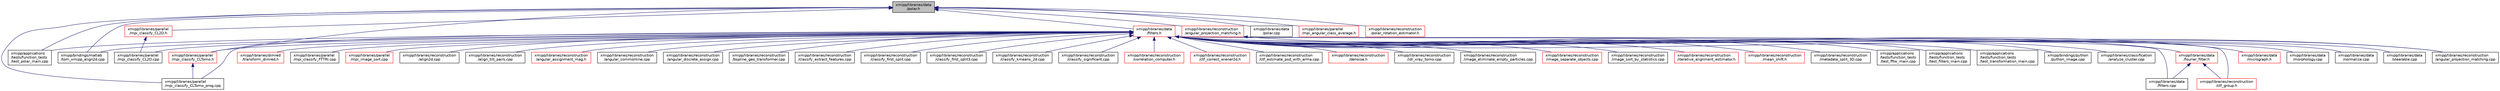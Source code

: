 digraph "xmipp/libraries/data/polar.h"
{
  edge [fontname="Helvetica",fontsize="10",labelfontname="Helvetica",labelfontsize="10"];
  node [fontname="Helvetica",fontsize="10",shape=record];
  Node36 [label="xmipp/libraries/data\l/polar.h",height=0.2,width=0.4,color="black", fillcolor="grey75", style="filled", fontcolor="black"];
  Node36 -> Node37 [dir="back",color="midnightblue",fontsize="10",style="solid",fontname="Helvetica"];
  Node37 [label="xmipp/applications\l/tests/function_tests\l/test_polar_main.cpp",height=0.2,width=0.4,color="black", fillcolor="white", style="filled",URL="$test__polar__main_8cpp.html"];
  Node36 -> Node38 [dir="back",color="midnightblue",fontsize="10",style="solid",fontname="Helvetica"];
  Node38 [label="xmipp/bindings/matlab\l/tom_xmipp_align2d.cpp",height=0.2,width=0.4,color="black", fillcolor="white", style="filled",URL="$tom__xmipp__align2d_8cpp.html"];
  Node36 -> Node39 [dir="back",color="midnightblue",fontsize="10",style="solid",fontname="Helvetica"];
  Node39 [label="xmipp/libraries/data\l/filters.h",height=0.2,width=0.4,color="red", fillcolor="white", style="filled",URL="$filters_8h.html"];
  Node39 -> Node40 [dir="back",color="midnightblue",fontsize="10",style="solid",fontname="Helvetica"];
  Node40 [label="xmipp/applications\l/tests/function_tests\l/test_fftw_main.cpp",height=0.2,width=0.4,color="black", fillcolor="white", style="filled",URL="$test__fftw__main_8cpp.html"];
  Node39 -> Node41 [dir="back",color="midnightblue",fontsize="10",style="solid",fontname="Helvetica"];
  Node41 [label="xmipp/applications\l/tests/function_tests\l/test_filters_main.cpp",height=0.2,width=0.4,color="black", fillcolor="white", style="filled",URL="$test__filters__main_8cpp.html"];
  Node39 -> Node37 [dir="back",color="midnightblue",fontsize="10",style="solid",fontname="Helvetica"];
  Node39 -> Node42 [dir="back",color="midnightblue",fontsize="10",style="solid",fontname="Helvetica"];
  Node42 [label="xmipp/applications\l/tests/function_tests\l/test_transformation_main.cpp",height=0.2,width=0.4,color="black", fillcolor="white", style="filled",URL="$test__transformation__main_8cpp.html"];
  Node39 -> Node38 [dir="back",color="midnightblue",fontsize="10",style="solid",fontname="Helvetica"];
  Node39 -> Node43 [dir="back",color="midnightblue",fontsize="10",style="solid",fontname="Helvetica"];
  Node43 [label="xmipp/bindings/python\l/python_image.cpp",height=0.2,width=0.4,color="black", fillcolor="white", style="filled",URL="$python__image_8cpp.html"];
  Node39 -> Node44 [dir="back",color="midnightblue",fontsize="10",style="solid",fontname="Helvetica"];
  Node44 [label="xmipp/libraries/classification\l/analyze_cluster.cpp",height=0.2,width=0.4,color="black", fillcolor="white", style="filled",URL="$analyze__cluster_8cpp.html"];
  Node39 -> Node45 [dir="back",color="midnightblue",fontsize="10",style="solid",fontname="Helvetica"];
  Node45 [label="xmipp/libraries/data\l/filters.cpp",height=0.2,width=0.4,color="black", fillcolor="white", style="filled",URL="$filters_8cpp.html"];
  Node39 -> Node46 [dir="back",color="midnightblue",fontsize="10",style="solid",fontname="Helvetica"];
  Node46 [label="xmipp/libraries/data\l/fourier_filter.h",height=0.2,width=0.4,color="red", fillcolor="white", style="filled",URL="$fourier__filter_8h.html"];
  Node46 -> Node45 [dir="back",color="midnightblue",fontsize="10",style="solid",fontname="Helvetica"];
  Node46 -> Node75 [dir="back",color="midnightblue",fontsize="10",style="solid",fontname="Helvetica"];
  Node75 [label="xmipp/libraries/reconstruction\l/ctf_group.h",height=0.2,width=0.4,color="red", fillcolor="white", style="filled",URL="$ctf__group_8h.html"];
  Node39 -> Node127 [dir="back",color="midnightblue",fontsize="10",style="solid",fontname="Helvetica"];
  Node127 [label="xmipp/libraries/data\l/micrograph.h",height=0.2,width=0.4,color="red", fillcolor="white", style="filled",URL="$micrograph_8h.html"];
  Node39 -> Node146 [dir="back",color="midnightblue",fontsize="10",style="solid",fontname="Helvetica"];
  Node146 [label="xmipp/libraries/data\l/morphology.cpp",height=0.2,width=0.4,color="black", fillcolor="white", style="filled",URL="$morphology_8cpp.html"];
  Node39 -> Node147 [dir="back",color="midnightblue",fontsize="10",style="solid",fontname="Helvetica"];
  Node147 [label="xmipp/libraries/data\l/normalize.cpp",height=0.2,width=0.4,color="black", fillcolor="white", style="filled",URL="$normalize_8cpp.html"];
  Node39 -> Node148 [dir="back",color="midnightblue",fontsize="10",style="solid",fontname="Helvetica"];
  Node148 [label="xmipp/libraries/data\l/steerable.cpp",height=0.2,width=0.4,color="black", fillcolor="white", style="filled",URL="$steerable_8cpp.html"];
  Node39 -> Node149 [dir="back",color="midnightblue",fontsize="10",style="solid",fontname="Helvetica"];
  Node149 [label="xmipp/libraries/dimred\l/transform_dimred.h",height=0.2,width=0.4,color="red", fillcolor="white", style="filled",URL="$transform__dimred_8h.html"];
  Node39 -> Node152 [dir="back",color="midnightblue",fontsize="10",style="solid",fontname="Helvetica"];
  Node152 [label="xmipp/libraries/parallel\l/mpi_classify_CL2D.cpp",height=0.2,width=0.4,color="black", fillcolor="white", style="filled",URL="$mpi__classify__CL2D_8cpp.html"];
  Node39 -> Node153 [dir="back",color="midnightblue",fontsize="10",style="solid",fontname="Helvetica"];
  Node153 [label="xmipp/libraries/parallel\l/mpi_classify_CLTomo.h",height=0.2,width=0.4,color="red", fillcolor="white", style="filled",URL="$mpi__classify__CLTomo_8h.html"];
  Node153 -> Node155 [dir="back",color="midnightblue",fontsize="10",style="solid",fontname="Helvetica"];
  Node155 [label="xmipp/libraries/parallel\l/mpi_classify_CLTomo_prog.cpp",height=0.2,width=0.4,color="black", fillcolor="white", style="filled",URL="$mpi__classify__CLTomo__prog_8cpp.html"];
  Node39 -> Node155 [dir="back",color="midnightblue",fontsize="10",style="solid",fontname="Helvetica"];
  Node39 -> Node156 [dir="back",color="midnightblue",fontsize="10",style="solid",fontname="Helvetica"];
  Node156 [label="xmipp/libraries/parallel\l/mpi_classify_FTTRI.cpp",height=0.2,width=0.4,color="black", fillcolor="white", style="filled",URL="$mpi__classify__FTTRI_8cpp.html"];
  Node39 -> Node157 [dir="back",color="midnightblue",fontsize="10",style="solid",fontname="Helvetica"];
  Node157 [label="xmipp/libraries/parallel\l/mpi_image_sort.cpp",height=0.2,width=0.4,color="red", fillcolor="white", style="filled",URL="$mpi__image__sort_8cpp.html"];
  Node39 -> Node159 [dir="back",color="midnightblue",fontsize="10",style="solid",fontname="Helvetica"];
  Node159 [label="xmipp/libraries/reconstruction\l/align2d.cpp",height=0.2,width=0.4,color="black", fillcolor="white", style="filled",URL="$align2d_8cpp.html"];
  Node39 -> Node160 [dir="back",color="midnightblue",fontsize="10",style="solid",fontname="Helvetica"];
  Node160 [label="xmipp/libraries/reconstruction\l/align_tilt_pairs.cpp",height=0.2,width=0.4,color="black", fillcolor="white", style="filled",URL="$align__tilt__pairs_8cpp.html"];
  Node39 -> Node161 [dir="back",color="midnightblue",fontsize="10",style="solid",fontname="Helvetica"];
  Node161 [label="xmipp/libraries/reconstruction\l/angular_assignment_mag.h",height=0.2,width=0.4,color="red", fillcolor="white", style="filled",URL="$angular__assignment__mag_8h.html"];
  Node39 -> Node167 [dir="back",color="midnightblue",fontsize="10",style="solid",fontname="Helvetica"];
  Node167 [label="xmipp/libraries/reconstruction\l/angular_commonline.cpp",height=0.2,width=0.4,color="black", fillcolor="white", style="filled",URL="$angular__commonline_8cpp.html"];
  Node39 -> Node168 [dir="back",color="midnightblue",fontsize="10",style="solid",fontname="Helvetica"];
  Node168 [label="xmipp/libraries/reconstruction\l/angular_discrete_assign.cpp",height=0.2,width=0.4,color="black", fillcolor="white", style="filled",URL="$angular__discrete__assign_8cpp.html"];
  Node39 -> Node169 [dir="back",color="midnightblue",fontsize="10",style="solid",fontname="Helvetica"];
  Node169 [label="xmipp/libraries/reconstruction\l/angular_projection_matching.cpp",height=0.2,width=0.4,color="black", fillcolor="white", style="filled",URL="$angular__projection__matching_8cpp.html"];
  Node39 -> Node170 [dir="back",color="midnightblue",fontsize="10",style="solid",fontname="Helvetica"];
  Node170 [label="xmipp/libraries/reconstruction\l/bspline_geo_transformer.cpp",height=0.2,width=0.4,color="black", fillcolor="white", style="filled",URL="$bspline__geo__transformer_8cpp.html"];
  Node39 -> Node171 [dir="back",color="midnightblue",fontsize="10",style="solid",fontname="Helvetica"];
  Node171 [label="xmipp/libraries/reconstruction\l/classify_extract_features.cpp",height=0.2,width=0.4,color="black", fillcolor="white", style="filled",URL="$classify__extract__features_8cpp.html"];
  Node39 -> Node172 [dir="back",color="midnightblue",fontsize="10",style="solid",fontname="Helvetica"];
  Node172 [label="xmipp/libraries/reconstruction\l/classify_first_split.cpp",height=0.2,width=0.4,color="black", fillcolor="white", style="filled",URL="$classify__first__split_8cpp.html"];
  Node39 -> Node173 [dir="back",color="midnightblue",fontsize="10",style="solid",fontname="Helvetica"];
  Node173 [label="xmipp/libraries/reconstruction\l/classify_first_split3.cpp",height=0.2,width=0.4,color="black", fillcolor="white", style="filled",URL="$classify__first__split3_8cpp.html"];
  Node39 -> Node174 [dir="back",color="midnightblue",fontsize="10",style="solid",fontname="Helvetica"];
  Node174 [label="xmipp/libraries/reconstruction\l/classify_kmeans_2d.cpp",height=0.2,width=0.4,color="black", fillcolor="white", style="filled",URL="$classify__kmeans__2d_8cpp.html"];
  Node39 -> Node175 [dir="back",color="midnightblue",fontsize="10",style="solid",fontname="Helvetica"];
  Node175 [label="xmipp/libraries/reconstruction\l/classify_significant.cpp",height=0.2,width=0.4,color="black", fillcolor="white", style="filled",URL="$classify__significant_8cpp.html"];
  Node39 -> Node176 [dir="back",color="midnightblue",fontsize="10",style="solid",fontname="Helvetica"];
  Node176 [label="xmipp/libraries/reconstruction\l/correlation_computer.h",height=0.2,width=0.4,color="red", fillcolor="white", style="filled",URL="$correlation__computer_8h.html"];
  Node39 -> Node179 [dir="back",color="midnightblue",fontsize="10",style="solid",fontname="Helvetica"];
  Node179 [label="xmipp/libraries/reconstruction\l/ctf_correct_wiener2d.h",height=0.2,width=0.4,color="red", fillcolor="white", style="filled",URL="$ctf__correct__wiener2d_8h.html"];
  Node39 -> Node183 [dir="back",color="midnightblue",fontsize="10",style="solid",fontname="Helvetica"];
  Node183 [label="xmipp/libraries/reconstruction\l/ctf_estimate_psd_with_arma.cpp",height=0.2,width=0.4,color="black", fillcolor="white", style="filled",URL="$ctf__estimate__psd__with__arma_8cpp.html"];
  Node39 -> Node75 [dir="back",color="midnightblue",fontsize="10",style="solid",fontname="Helvetica"];
  Node39 -> Node184 [dir="back",color="midnightblue",fontsize="10",style="solid",fontname="Helvetica"];
  Node184 [label="xmipp/libraries/reconstruction\l/denoise.h",height=0.2,width=0.4,color="red", fillcolor="white", style="filled",URL="$denoise_8h.html"];
  Node39 -> Node186 [dir="back",color="midnightblue",fontsize="10",style="solid",fontname="Helvetica"];
  Node186 [label="xmipp/libraries/reconstruction\l/idr_xray_tomo.cpp",height=0.2,width=0.4,color="black", fillcolor="white", style="filled",URL="$idr__xray__tomo_8cpp.html"];
  Node39 -> Node81 [dir="back",color="midnightblue",fontsize="10",style="solid",fontname="Helvetica"];
  Node81 [label="xmipp/libraries/reconstruction\l/image_eliminate_empty_particles.cpp",height=0.2,width=0.4,color="black", fillcolor="white", style="filled",URL="$image__eliminate__empty__particles_8cpp.html"];
  Node39 -> Node187 [dir="back",color="midnightblue",fontsize="10",style="solid",fontname="Helvetica"];
  Node187 [label="xmipp/libraries/reconstruction\l/image_separate_objects.cpp",height=0.2,width=0.4,color="red", fillcolor="white", style="filled",URL="$image__separate__objects_8cpp.html"];
  Node39 -> Node189 [dir="back",color="midnightblue",fontsize="10",style="solid",fontname="Helvetica"];
  Node189 [label="xmipp/libraries/reconstruction\l/image_sort_by_statistics.cpp",height=0.2,width=0.4,color="black", fillcolor="white", style="filled",URL="$image__sort__by__statistics_8cpp.html"];
  Node39 -> Node190 [dir="back",color="midnightblue",fontsize="10",style="solid",fontname="Helvetica"];
  Node190 [label="xmipp/libraries/reconstruction\l/iterative_alignment_estimator.h",height=0.2,width=0.4,color="red", fillcolor="white", style="filled",URL="$iterative__alignment__estimator_8h.html"];
  Node39 -> Node197 [dir="back",color="midnightblue",fontsize="10",style="solid",fontname="Helvetica"];
  Node197 [label="xmipp/libraries/reconstruction\l/mean_shift.h",height=0.2,width=0.4,color="red", fillcolor="white", style="filled",URL="$mean__shift_8h.html"];
  Node39 -> Node199 [dir="back",color="midnightblue",fontsize="10",style="solid",fontname="Helvetica"];
  Node199 [label="xmipp/libraries/reconstruction\l/metadata_split_3D.cpp",height=0.2,width=0.4,color="black", fillcolor="white", style="filled",URL="$metadata__split__3D_8cpp.html"];
  Node36 -> Node256 [dir="back",color="midnightblue",fontsize="10",style="solid",fontname="Helvetica"];
  Node256 [label="xmipp/libraries/data\l/polar.cpp",height=0.2,width=0.4,color="black", fillcolor="white", style="filled",URL="$polar_8cpp.html"];
  Node36 -> Node257 [dir="back",color="midnightblue",fontsize="10",style="solid",fontname="Helvetica"];
  Node257 [label="xmipp/libraries/parallel\l/mpi_angular_class_average.h",height=0.2,width=0.4,color="red", fillcolor="white", style="filled",URL="$mpi__angular__class__average_8h.html"];
  Node36 -> Node260 [dir="back",color="midnightblue",fontsize="10",style="solid",fontname="Helvetica"];
  Node260 [label="xmipp/libraries/parallel\l/mpi_classify_CL2D.h",height=0.2,width=0.4,color="red", fillcolor="white", style="filled",URL="$mpi__classify__CL2D_8h.html"];
  Node260 -> Node152 [dir="back",color="midnightblue",fontsize="10",style="solid",fontname="Helvetica"];
  Node36 -> Node153 [dir="back",color="midnightblue",fontsize="10",style="solid",fontname="Helvetica"];
  Node36 -> Node155 [dir="back",color="midnightblue",fontsize="10",style="solid",fontname="Helvetica"];
  Node36 -> Node262 [dir="back",color="midnightblue",fontsize="10",style="solid",fontname="Helvetica"];
  Node262 [label="xmipp/libraries/reconstruction\l/angular_projection_matching.h",height=0.2,width=0.4,color="red", fillcolor="white", style="filled",URL="$angular__projection__matching_8h.html"];
  Node262 -> Node169 [dir="back",color="midnightblue",fontsize="10",style="solid",fontname="Helvetica"];
  Node36 -> Node267 [dir="back",color="midnightblue",fontsize="10",style="solid",fontname="Helvetica"];
  Node267 [label="xmipp/libraries/reconstruction\l/polar_rotation_estimator.h",height=0.2,width=0.4,color="red", fillcolor="white", style="filled",URL="$polar__rotation__estimator_8h.html"];
}
